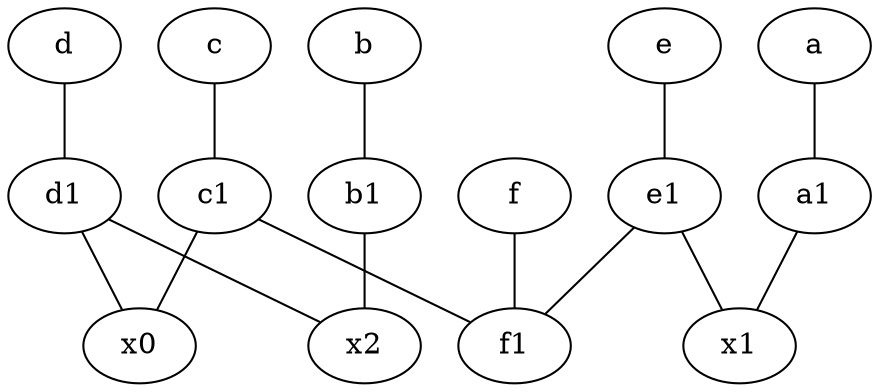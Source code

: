 graph {
	node [labelfontsize=50]
	c1 [labelfontsize=50 pos="4.5,3!"]
	x0 [labelfontsize=50]
	f1 [labelfontsize=50 pos="3,8!"]
	c [labelfontsize=50 pos="4.5,2!"]
	e1 [labelfontsize=50 pos="7,7!"]
	x1 [labelfontsize=50]
	b1 [labelfontsize=50 pos="9,4!"]
	d1 [labelfontsize=50 pos="3,5!"]
	x2 [labelfontsize=50]
	a1 [labelfontsize=50 pos="8,3!"]
	c1 -- x0
	c1 -- f1
	a -- a1
	d -- d1
	b -- b1
	e1 -- f1
	b1 -- x2
	f -- f1
	e -- e1
	d1 -- x0
	c -- c1
	d1 -- x2
	a1 -- x1
	e1 -- x1
}
